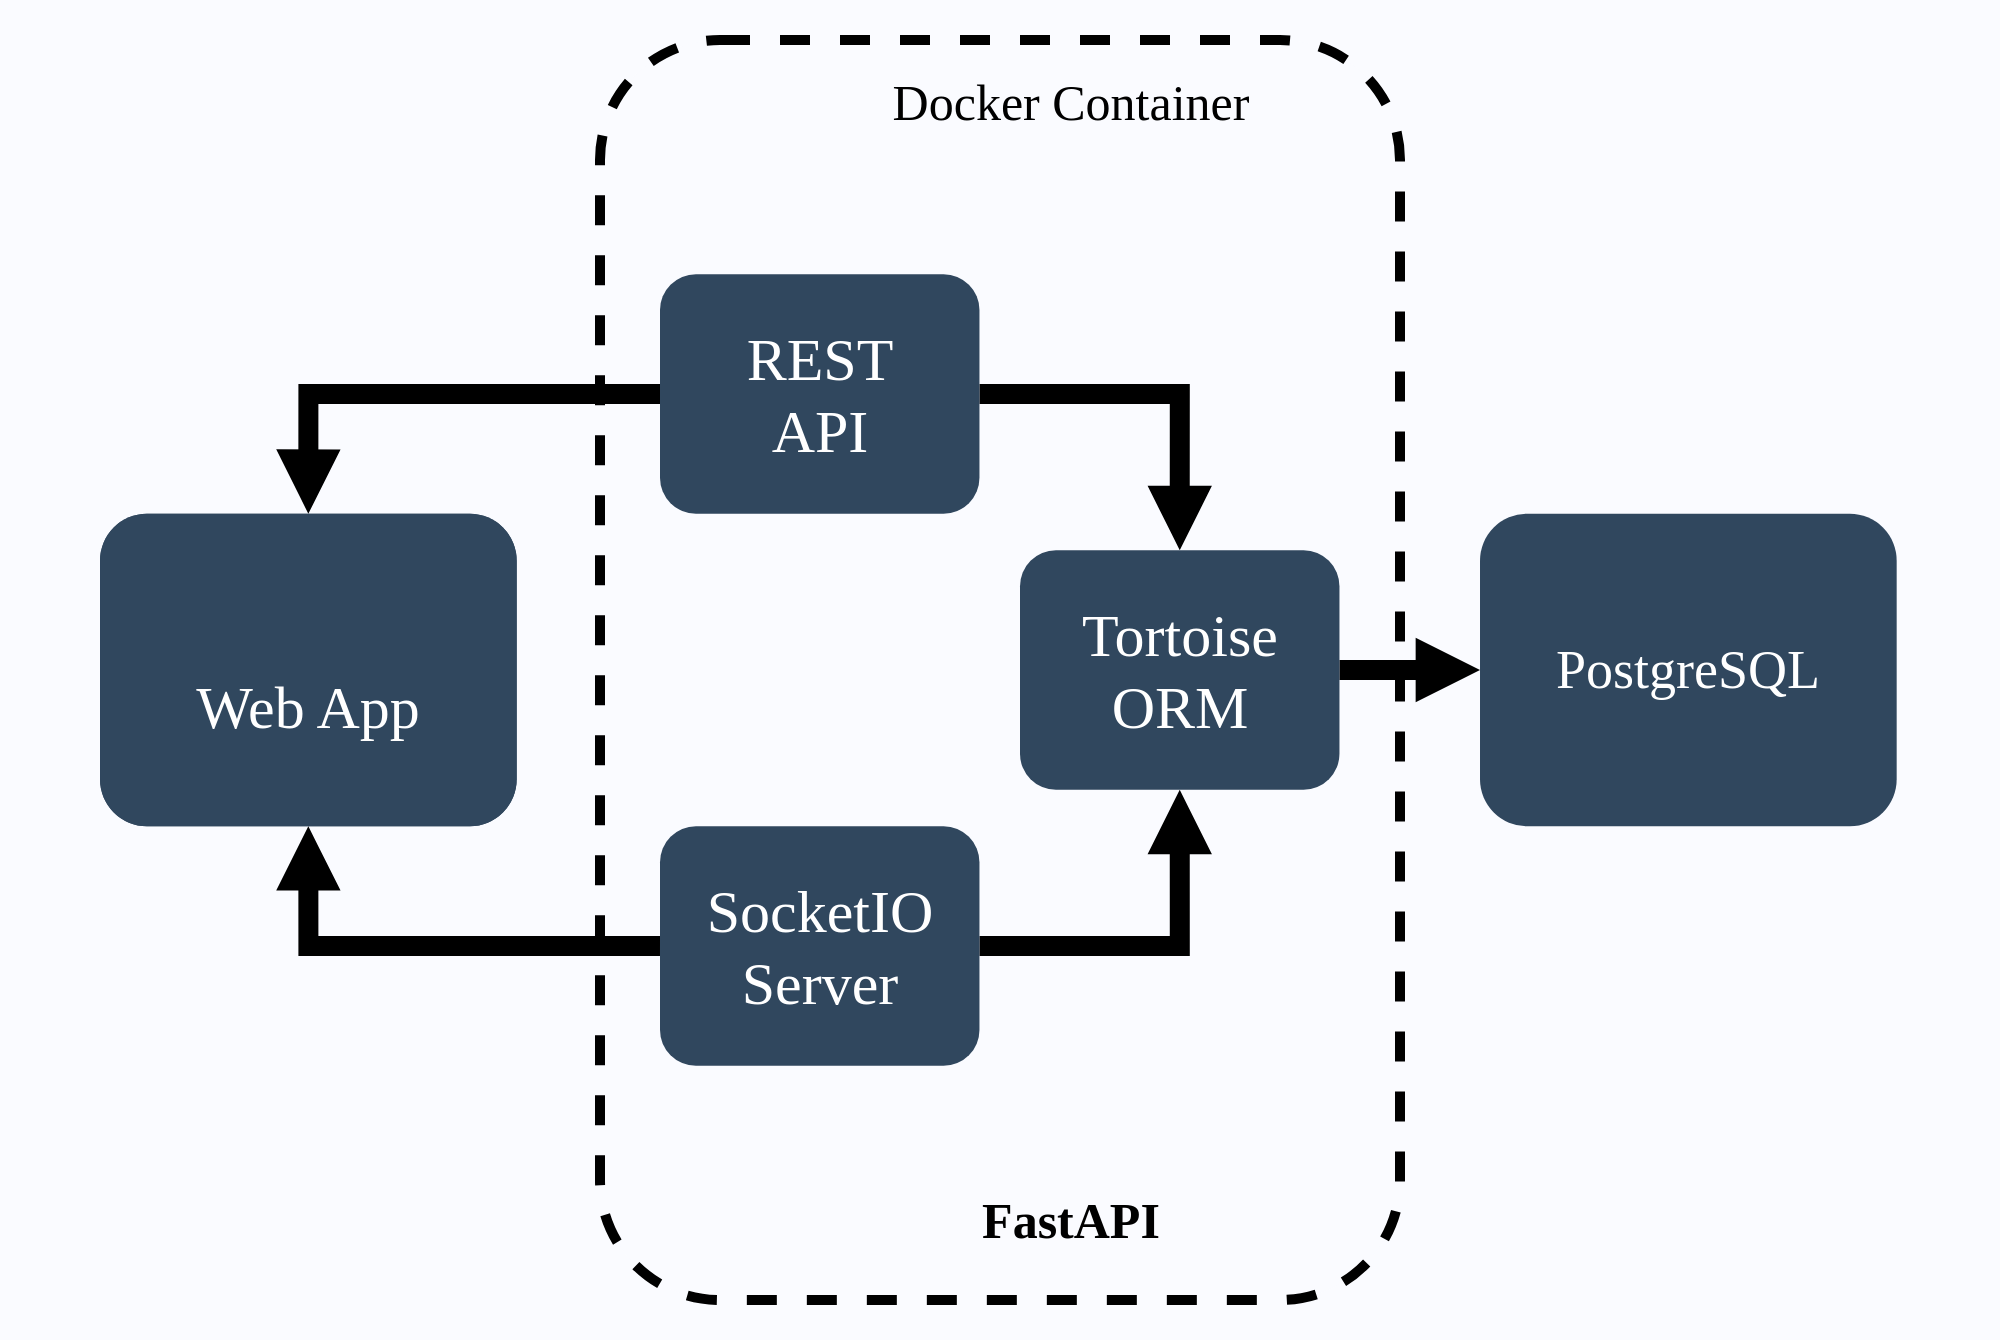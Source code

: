 <mxfile version="14.5.0" type="device"><diagram id="AcD6Rypcf11CpqlsE_6l" name="Page-1"><mxGraphModel dx="823" dy="934" grid="1" gridSize="10" guides="1" tooltips="1" connect="1" arrows="1" fold="1" page="1" pageScale="1" pageWidth="850" pageHeight="1100" background="none" math="0" shadow="0"><root><mxCell id="0"/><mxCell id="1" parent="0"/><mxCell id="duIrqRWK4ldaneikG17j-19" value="" style="rounded=0;whiteSpace=wrap;html=1;strokeColor=none;fillColor=#FAFBFF;" parent="1" vertex="1"><mxGeometry x="1290" y="160" width="1000" height="670" as="geometry"/></mxCell><mxCell id="duIrqRWK4ldaneikG17j-20" value="" style="rounded=1;whiteSpace=wrap;html=1;strokeWidth=5;perimeterSpacing=0;dashed=1;fillColor=#FAFBFF;" parent="1" vertex="1"><mxGeometry x="1590" y="180" width="400" height="630" as="geometry"/></mxCell><mxCell id="duIrqRWK4ldaneikG17j-21" value="&lt;font color=&quot;#ffffff&quot; face=&quot;Montserrat&quot; style=&quot;font-size: 27px&quot;&gt;Signin/Signup&lt;/font&gt;" style="rounded=1;whiteSpace=wrap;html=1;strokeColor=none;fillColor=#30475E;" parent="1" vertex="1"><mxGeometry x="1340.003" y="416.875" width="208.333" height="156.25" as="geometry"/></mxCell><mxCell id="duIrqRWK4ldaneikG17j-22" value="&lt;font color=&quot;#ffffff&quot; face=&quot;Montserrat&quot; style=&quot;font-size: 27px&quot;&gt;PostgreSQL&lt;/font&gt;" style="rounded=1;whiteSpace=wrap;html=1;strokeColor=none;fillColor=#30475E;" parent="1" vertex="1"><mxGeometry x="2030.003" y="416.875" width="208.333" height="156.25" as="geometry"/></mxCell><mxCell id="duIrqRWK4ldaneikG17j-23" value="&lt;font face=&quot;Montserrat&quot; color=&quot;#ffffff&quot; style=&quot;font-size: 30px&quot;&gt;&lt;br&gt;Web App&lt;/font&gt;" style="rounded=1;whiteSpace=wrap;html=1;strokeColor=none;fillColor=#30475E;" parent="1" vertex="1"><mxGeometry x="1340.003" y="416.873" width="208.333" height="156.25" as="geometry"/></mxCell><mxCell id="duIrqRWK4ldaneikG17j-24" value="" style="shape=image;verticalLabelPosition=bottom;labelBackgroundColor=#ffffff;verticalAlign=top;aspect=fixed;imageAspect=0;image=https://upload.wikimedia.org/wikipedia/commons/thumb/a/a7/React-icon.svg/1280px-React-icon.svg.png;" parent="1" vertex="1"><mxGeometry x="1400.013" y="437.707" width="88.312" height="62.5" as="geometry"/></mxCell><mxCell id="duIrqRWK4ldaneikG17j-25" value="" style="shape=image;verticalLabelPosition=bottom;labelBackgroundColor=#ffffff;verticalAlign=top;aspect=fixed;imageAspect=0;image=https://www.docker.com/sites/default/files/d8/2019-07/Moby-logo.png;" parent="1" vertex="1"><mxGeometry x="2105.128" y="429.897" width="58.083" height="41.667" as="geometry"/></mxCell><mxCell id="duIrqRWK4ldaneikG17j-26" value="&lt;font data-font-src=&quot;https://fonts.googleapis.com/css?family=Montserrat&quot; face=&quot;Montserrat&quot; style=&quot;font-size: 25px&quot;&gt;Docker Container&lt;/font&gt;" style="text;html=1;strokeColor=none;fillColor=none;align=center;verticalAlign=middle;whiteSpace=wrap;rounded=0;" parent="1" vertex="1"><mxGeometry x="1711.375" y="189.997" width="229.167" height="41.667" as="geometry"/></mxCell><mxCell id="duIrqRWK4ldaneikG17j-27" value="" style="shape=image;verticalLabelPosition=bottom;labelBackgroundColor=#ffffff;verticalAlign=top;aspect=fixed;imageAspect=0;image=https://www.docker.com/sites/default/files/d8/2019-07/Moby-logo.png;" parent="1" vertex="1"><mxGeometry x="1639.458" y="189.997" width="58.083" height="41.667" as="geometry"/></mxCell><mxCell id="duIrqRWK4ldaneikG17j-29" value="&lt;font data-font-src=&quot;https://fonts.googleapis.com/css?family=Montserrat&quot; face=&quot;Montserrat&quot; style=&quot;font-size: 25px&quot;&gt;&lt;b&gt;FastAPI&lt;/b&gt;&lt;/font&gt;" style="text;html=1;strokeColor=none;fillColor=none;align=center;verticalAlign=middle;whiteSpace=wrap;rounded=0;" parent="1" vertex="1"><mxGeometry x="1772.71" y="748.75" width="104.59" height="41.67" as="geometry"/></mxCell><mxCell id="duIrqRWK4ldaneikG17j-36" style="edgeStyle=orthogonalEdgeStyle;rounded=0;orthogonalLoop=1;jettySize=auto;html=1;exitX=0;exitY=0.5;exitDx=0;exitDy=0;entryX=0.5;entryY=0;entryDx=0;entryDy=0;strokeWidth=10;endArrow=block;endFill=1;" parent="1" source="duIrqRWK4ldaneikG17j-30" target="duIrqRWK4ldaneikG17j-23" edge="1"><mxGeometry relative="1" as="geometry"/></mxCell><mxCell id="duIrqRWK4ldaneikG17j-38" style="edgeStyle=orthogonalEdgeStyle;rounded=0;orthogonalLoop=1;jettySize=auto;html=1;exitX=1;exitY=0.5;exitDx=0;exitDy=0;entryX=0.5;entryY=0;entryDx=0;entryDy=0;strokeWidth=10;endArrow=block;endFill=1;" parent="1" source="duIrqRWK4ldaneikG17j-30" target="duIrqRWK4ldaneikG17j-32" edge="1"><mxGeometry relative="1" as="geometry"/></mxCell><mxCell id="duIrqRWK4ldaneikG17j-30" value="&lt;font color=&quot;#ffffff&quot; face=&quot;Montserrat&quot;&gt;&lt;span style=&quot;font-size: 30px&quot;&gt;REST&lt;br&gt;API&lt;br&gt;&lt;/span&gt;&lt;/font&gt;" style="rounded=1;whiteSpace=wrap;html=1;strokeColor=none;fillColor=#30475E;" parent="1" vertex="1"><mxGeometry x="1620" y="297.081" width="159.729" height="119.792" as="geometry"/></mxCell><mxCell id="duIrqRWK4ldaneikG17j-35" style="edgeStyle=orthogonalEdgeStyle;rounded=0;orthogonalLoop=1;jettySize=auto;html=1;exitX=0;exitY=0.5;exitDx=0;exitDy=0;entryX=0.5;entryY=1;entryDx=0;entryDy=0;strokeWidth=10;endArrow=block;endFill=1;" parent="1" source="duIrqRWK4ldaneikG17j-31" target="duIrqRWK4ldaneikG17j-23" edge="1"><mxGeometry relative="1" as="geometry"/></mxCell><mxCell id="duIrqRWK4ldaneikG17j-37" style="edgeStyle=orthogonalEdgeStyle;rounded=0;orthogonalLoop=1;jettySize=auto;html=1;exitX=1;exitY=0.5;exitDx=0;exitDy=0;entryX=0.5;entryY=1;entryDx=0;entryDy=0;strokeWidth=10;endArrow=block;endFill=1;" parent="1" source="duIrqRWK4ldaneikG17j-31" target="duIrqRWK4ldaneikG17j-32" edge="1"><mxGeometry relative="1" as="geometry"/></mxCell><mxCell id="duIrqRWK4ldaneikG17j-31" value="&lt;span style=&quot;color: rgb(255 , 255 , 255) ; font-family: &amp;#34;montserrat&amp;#34; ; font-size: 30px&quot;&gt;SocketIO Server&lt;/span&gt;" style="rounded=1;whiteSpace=wrap;html=1;strokeColor=none;fillColor=#30475E;" parent="1" vertex="1"><mxGeometry x="1620" y="573.121" width="159.729" height="119.792" as="geometry"/></mxCell><mxCell id="duIrqRWK4ldaneikG17j-39" style="edgeStyle=orthogonalEdgeStyle;rounded=0;orthogonalLoop=1;jettySize=auto;html=1;exitX=1;exitY=0.5;exitDx=0;exitDy=0;entryX=0;entryY=0.5;entryDx=0;entryDy=0;strokeWidth=10;endArrow=block;endFill=1;" parent="1" source="duIrqRWK4ldaneikG17j-32" target="duIrqRWK4ldaneikG17j-22" edge="1"><mxGeometry relative="1" as="geometry"/></mxCell><mxCell id="duIrqRWK4ldaneikG17j-32" value="&lt;font color=&quot;#ffffff&quot; face=&quot;Montserrat&quot;&gt;&lt;span style=&quot;font-size: 30px&quot;&gt;Tortoise ORM&lt;/span&gt;&lt;/font&gt;" style="rounded=1;whiteSpace=wrap;html=1;strokeColor=none;fillColor=#30475E;" parent="1" vertex="1"><mxGeometry x="1800" y="435.101" width="159.729" height="119.792" as="geometry"/></mxCell><mxCell id="duIrqRWK4ldaneikG17j-41" value="" style="shape=image;verticalLabelPosition=bottom;labelBackgroundColor=#ffffff;verticalAlign=top;aspect=fixed;imageAspect=0;image=https://media.zeemly.com/zeemly/product/fastapi.png;" parent="1" vertex="1"><mxGeometry x="1702.71" y="734.58" width="70" height="70" as="geometry"/></mxCell><mxCell id="duIrqRWK4ldaneikG17j-42" value="" style="shape=image;verticalLabelPosition=bottom;labelBackgroundColor=#ffffff;verticalAlign=top;aspect=fixed;imageAspect=0;image=https://upload.wikimedia.org/wikipedia/commons/thumb/2/29/Postgresql_elephant.svg/1200px-Postgresql_elephant.svg.png;" parent="1" vertex="1"><mxGeometry x="2111.45" y="518.12" width="45.43" height="46.88" as="geometry"/></mxCell></root></mxGraphModel></diagram></mxfile>